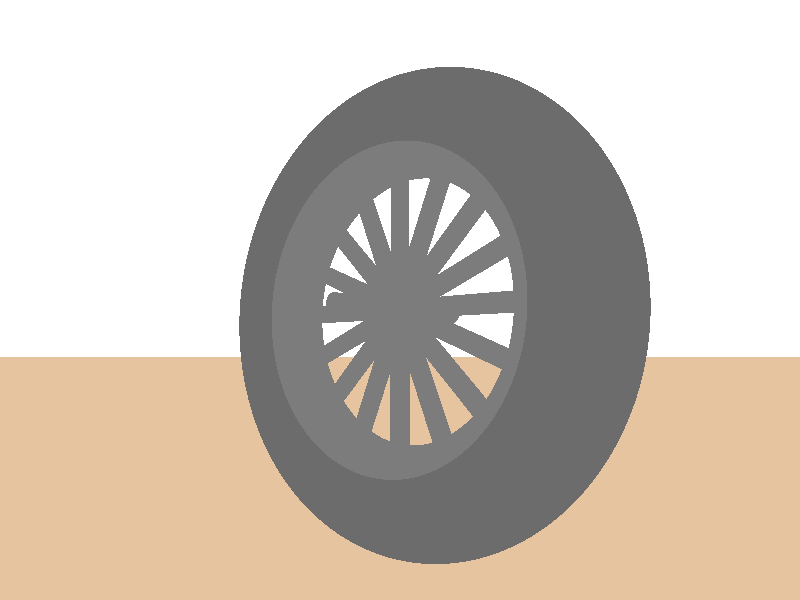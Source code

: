 // POV-Ray 3.6 / 3.7 Scene File "povwheel.pov"
// author: Friedrich A. Lohmueller,2003/Aug-2009/Jan-2011
// email:  Friedrich.Lohmueller_at_t-online.de
// homepage: http://www.f-lohmueller.de
//
// wheel - with and without #while statement
// Rad   - mit  und ohne #while-Anweisung
#version 3.6; // 3.7;
global_settings{ assumed_gamma 1.0 }
#default{ finish{ ambient 0.1 diffuse 0.9 }} 

#include "colors.inc"
#include "textures.inc"
// camera ------------------------------------------------------------
#declare Cam0 =camera {/*ultra_wide_angle*/ angle 70
                       location  <0.0 , 1.0 ,-3.0>
                       right     x*image_width/image_height
                       look_at   <0.0 , 1.3 , 0.0>}
#declare Cam1 =camera {ultra_wide_angle angle 70
                       location  <3.0 , 1.0 , 0.0>
                       right     x*image_width/image_height
                       look_at   <0.0 , 1.0 , 0.0>}
camera{Cam0}
// sun -----------------------------------------------------------------
light_source{<1500,2500,-2500> color White}
// sky -----------------------------------------------------------------
sphere{<0,0,0>,1 hollow
       texture{pigment{gradient <0,1,0>
		       color_map{[0 color White]
                                 [1 color Blue ]}
		       quick_color White }
	       finish {ambient 1 diffuse 0} }  scale 10000}
// ground --------------------------------------------------------------
plane{ <0,1,0>, 0 
       texture{ pigment {color rgb <0.80,0.55,0.35>}
                normal  {bumps 0.75 scale 0.035  }
                finish  {ambient 0.1 diffuse 0.8 } 
              } // end of texture
     } // end of plane
//==============================================================================
#declare Tire_tex  = texture{pigment{color Gray15}  // texture of tires  - Reifen
                             finish {ambient 0.05 diffuse 0.75 phong 0.1}}
#declare Spoke_tex = texture{Polished_Chrome        // texture of spokes and rim -Speichen
                             finish {ambient 0.05 diffuse 0.20 phong 1.0}}                        
//------------------------------------------------------------------------------
#declare Number_of_Spokes = 16; // number of spokes - Anzahl der Speichen

union{  // wheel
torus{0.9,0.20 scale <1,1,1> rotate<90,0,0>
         texture{Spoke_tex}} // Felge  - rim
torus{1.0,0.25 scale <1,1,1> rotate<90,0,0>
         texture{Tire_tex}} // Reifen - tire
cylinder {<0,0,-0.48>,<0,0, 0.48>,0.05 
         texture{Spoke_tex}}     // Rad-Nabe - hub
       //---------- while-Schleife -------------------------<<1
       // --> spokes
#declare Nr= 0;  #declare EndNr =  Number_of_Spokes/2;
#while ( Nr < EndNr )
  cylinder {<-1,0, 0>,<1,0, 0>,0.05
            rotate<0,0,180/EndNr*Nr>
            texture{Spoke_tex}}
  #declare Nr = Nr +1;
#end // ----------------------------------------------------<<2

translate<0,1.25,0> rotate<0,40,0>} //--- end of union 

//------------------------------------------------------------- end ----
//or from  "<<1" to "<<2" without while loop: -------------
//oder von "<<1" bis "<<2" ohne While-Schleife: -------------
/* #declare W = 360/ Number_of_Spokes;
union{ // --> spokes
 cylinder {<-1,0, 0>,<1,0, 0>,0.05 rotate<0,0, 0*W>}
 cylinder {<-1,0, 0>,<1,0, 0>,0.05 rotate<0,0, 1*W>}
 cylinder {<-1,0, 0>,<1,0, 0>,0.05 rotate<0,0, 2*W>}
 cylinder {<-1,0, 0>,<1,0, 0>,0.05 rotate<0,0, 3*W>}
 cylinder {<-1,0, 0>,<1,0, 0>,0.05 rotate<0,0, 4*W>}
 cylinder {<-1,0, 0>,<1,0, 0>,0.05 rotate<0,0, 5*W>}
 cylinder {<-1,0, 0>,<1,0, 0>,0.05 rotate<0,0, 6*W>}
 cylinder {<-1,0, 0>,<1,0, 0>,0.05 rotate<0,0, 7*W>}
 texture{Spoke_tex}}
*/
//------------------------------------------------------------- end ----

